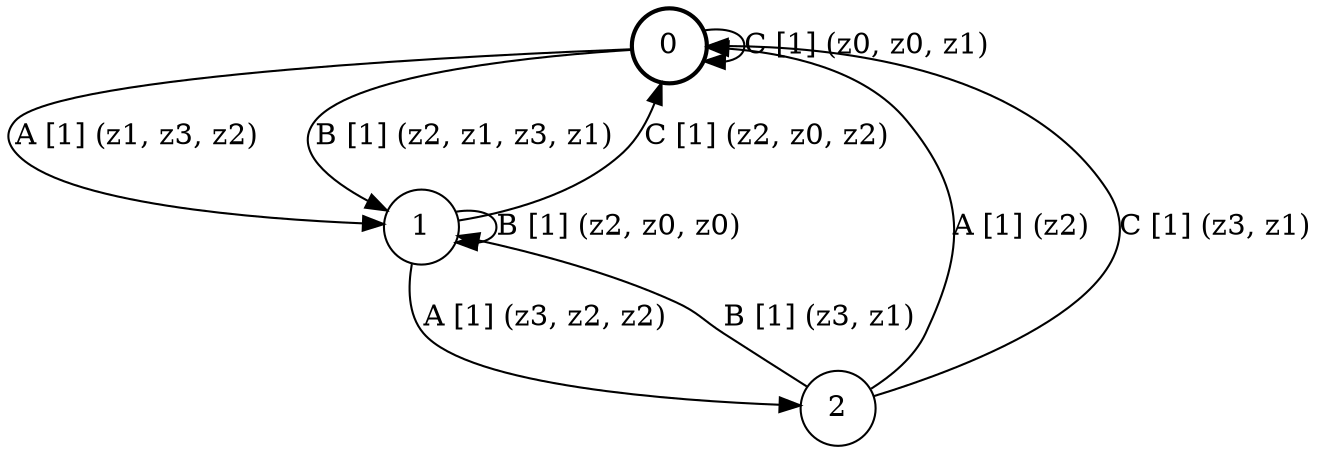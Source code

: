 # generated file, don't try to modify
# command: dot -Tpng <filename> > tree.png
digraph Automaton {
    node [shape = circle];
    0 [style = "bold"];
    0 -> 1 [label = "A [1] (z1, z3, z2) "];
    0 -> 1 [label = "B [1] (z2, z1, z3, z1) "];
    0 -> 0 [label = "C [1] (z0, z0, z1) "];
    1 -> 2 [label = "A [1] (z3, z2, z2) "];
    1 -> 1 [label = "B [1] (z2, z0, z0) "];
    1 -> 0 [label = "C [1] (z2, z0, z2) "];
    2 -> 0 [label = "A [1] (z2) "];
    2 -> 1 [label = "B [1] (z3, z1) "];
    2 -> 0 [label = "C [1] (z3, z1) "];
}
